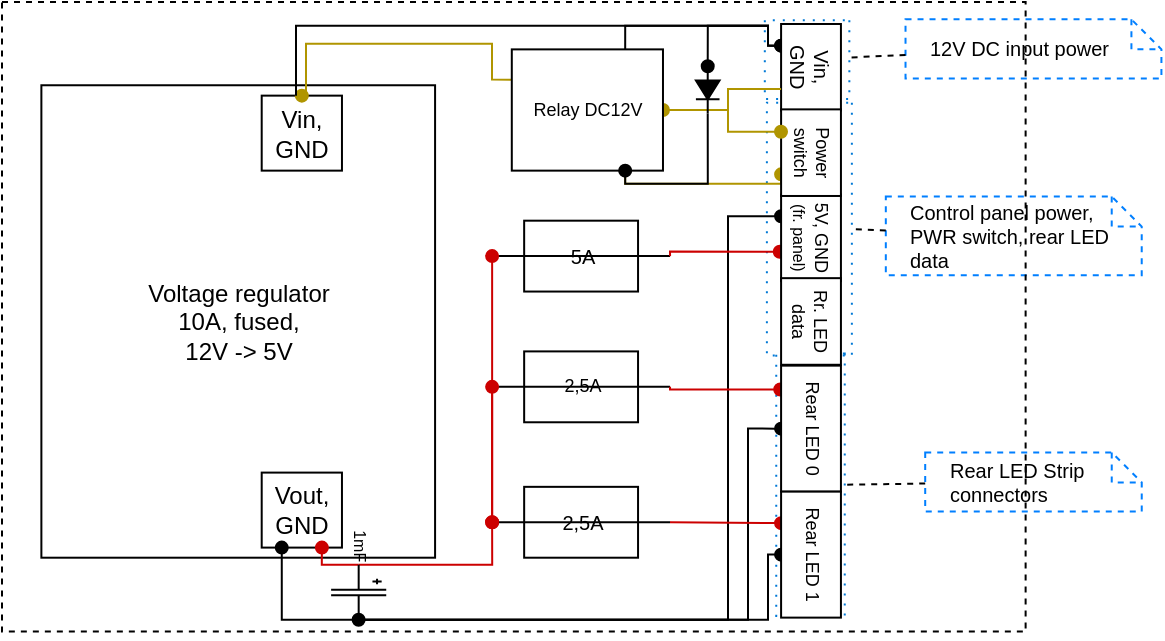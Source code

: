 <mxfile version="12.7.4" type="github">
  <diagram id="9c2hLpqmmBPukcIzsX5s" name="Page-1">
    <mxGraphModel dx="682" dy="526" grid="1" gridSize="10" guides="1" tooltips="1" connect="1" arrows="1" fold="1" page="1" pageScale="1" pageWidth="400" pageHeight="300" math="0" shadow="0">
      <root>
        <mxCell id="0" />
        <mxCell id="1" parent="0" />
        <mxCell id="w2xwYhmTxqfivKCFTQLF-1" value="Labels" style="" parent="0" />
        <mxCell id="w2xwYhmTxqfivKCFTQLF-2" value="" style="shape=rect;dashed=1;strokeColor=#0079D6;fillColor=none;fontSize=14;fontColor=#0078D7;align=center;html=1;dashPattern=1 4;rotation=90;" vertex="1" parent="w2xwYhmTxqfivKCFTQLF-1">
          <mxGeometry x="338.64" y="224.22" width="131.22" height="34.25" as="geometry" />
        </mxCell>
        <mxCell id="w2xwYhmTxqfivKCFTQLF-3" value="" style="edgeStyle=none;endArrow=none;dashed=1;html=1;strokeColor=#000000;entryX=0.5;entryY=0;entryDx=0;entryDy=0;" edge="1" parent="w2xwYhmTxqfivKCFTQLF-1" source="w2xwYhmTxqfivKCFTQLF-10" target="w2xwYhmTxqfivKCFTQLF-2">
          <mxGeometry x="1" relative="1" as="geometry">
            <mxPoint x="593.17" y="232.84" as="targetPoint" />
            <mxPoint x="668.17" y="182.84" as="sourcePoint" />
          </mxGeometry>
        </mxCell>
        <mxCell id="w2xwYhmTxqfivKCFTQLF-4" value="Control panel power, PWR switch, rear LED data" style="shape=note;size=15;align=left;spacingLeft=10;html=1;whiteSpace=wrap;shadow=0;glass=0;dashed=1;strokeColor=#007FFF;fillColor=none;fontSize=10;" vertex="1" parent="w2xwYhmTxqfivKCFTQLF-1">
          <mxGeometry x="441.91" y="97.27" width="127.95" height="39.36" as="geometry" />
        </mxCell>
        <mxCell id="w2xwYhmTxqfivKCFTQLF-5" value="" style="edgeStyle=none;endArrow=none;dashed=1;html=1;strokeColor=#000000;entryX=0.5;entryY=0;entryDx=0;entryDy=0;" edge="1" parent="w2xwYhmTxqfivKCFTQLF-1" source="w2xwYhmTxqfivKCFTQLF-4" target="w2xwYhmTxqfivKCFTQLF-6">
          <mxGeometry x="1" relative="1" as="geometry">
            <mxPoint x="494.42" y="280.075" as="targetPoint" />
            <mxPoint x="575.066" y="204.745" as="sourcePoint" />
          </mxGeometry>
        </mxCell>
        <mxCell id="w2xwYhmTxqfivKCFTQLF-6" value="" style="shape=rect;dashed=1;strokeColor=#0079D6;fillColor=none;fontSize=14;fontColor=#0078D7;align=center;html=1;dashPattern=1 4;rotation=90;" vertex="1" parent="w2xwYhmTxqfivKCFTQLF-1">
          <mxGeometry x="340.47" y="92.29" width="126.44" height="42.49" as="geometry" />
        </mxCell>
        <mxCell id="w2xwYhmTxqfivKCFTQLF-7" value="" style="shape=rect;dashed=1;strokeColor=#0079D6;fillColor=none;fontSize=14;fontColor=#0078D7;align=center;html=1;dashPattern=1 4;rotation=90;" vertex="1" parent="w2xwYhmTxqfivKCFTQLF-1">
          <mxGeometry x="382.86" y="7.63" width="39.37" height="42.27" as="geometry" />
        </mxCell>
        <mxCell id="w2xwYhmTxqfivKCFTQLF-8" value="12V DC input power" style="shape=note;size=15;align=left;spacingLeft=10;html=1;whiteSpace=wrap;shadow=0;glass=0;dashed=1;strokeColor=#007FFF;fillColor=none;fontSize=10;" vertex="1" parent="w2xwYhmTxqfivKCFTQLF-1">
          <mxGeometry x="451.76" y="8.68" width="127.95" height="29.53" as="geometry" />
        </mxCell>
        <mxCell id="w2xwYhmTxqfivKCFTQLF-9" value="" style="edgeStyle=none;endArrow=none;dashed=1;html=1;strokeColor=#000000;" edge="1" parent="w2xwYhmTxqfivKCFTQLF-1" source="w2xwYhmTxqfivKCFTQLF-8" target="w2xwYhmTxqfivKCFTQLF-7">
          <mxGeometry x="1" relative="1" as="geometry">
            <mxPoint x="519.857" y="77.583" as="targetPoint" />
            <mxPoint x="574.662" y="87.226" as="sourcePoint" />
          </mxGeometry>
        </mxCell>
        <mxCell id="w2xwYhmTxqfivKCFTQLF-10" value="&lt;div style=&quot;font-size: 10px;&quot;&gt;Rear LED Strip connectors&lt;/div&gt;" style="shape=note;size=15;align=left;spacingLeft=10;html=1;whiteSpace=wrap;shadow=0;glass=0;dashed=1;strokeColor=#007FFF;fillColor=none;fontSize=10;" vertex="1" parent="w2xwYhmTxqfivKCFTQLF-1">
          <mxGeometry x="461.6" y="225.22" width="108.27" height="29.53" as="geometry" />
        </mxCell>
        <mxCell id="w2xwYhmTxqfivKCFTQLF-11" value="Package" style="" parent="0" />
        <mxCell id="w2xwYhmTxqfivKCFTQLF-12" value="" style="rounded=0;whiteSpace=wrap;html=1;shadow=0;glass=0;fillColor=none;dashed=1;movable=1;resizable=1;rotatable=1;deletable=1;editable=1;connectable=1;fontStyle=0" vertex="1" parent="w2xwYhmTxqfivKCFTQLF-11">
          <mxGeometry width="511.81" height="314.8" as="geometry" />
        </mxCell>
        <mxCell id="w2xwYhmTxqfivKCFTQLF-13" style="" parent="0" />
        <mxCell id="w2xwYhmTxqfivKCFTQLF-14" value="" style="group" vertex="1" connectable="0" parent="w2xwYhmTxqfivKCFTQLF-13">
          <mxGeometry x="19.69" y="41.63" width="196.85" height="236.22" as="geometry" />
        </mxCell>
        <mxCell id="w2xwYhmTxqfivKCFTQLF-15" value="&lt;div&gt;Voltage regulator&lt;/div&gt;&lt;div&gt;10A, fused,&lt;br&gt;&lt;/div&gt;&lt;div&gt;12V -&amp;gt; 5V&lt;/div&gt;" style="rounded=0;whiteSpace=wrap;html=1;" vertex="1" parent="w2xwYhmTxqfivKCFTQLF-14">
          <mxGeometry width="196.85" height="236.22" as="geometry" />
        </mxCell>
        <mxCell id="w2xwYhmTxqfivKCFTQLF-16" value="&lt;div&gt;Vin, GND&lt;/div&gt;" style="rounded=0;whiteSpace=wrap;html=1;rotation=0;" vertex="1" parent="w2xwYhmTxqfivKCFTQLF-14">
          <mxGeometry x="110.16" y="5.19" width="40.13" height="37.5" as="geometry" />
        </mxCell>
        <mxCell id="w2xwYhmTxqfivKCFTQLF-17" value="&lt;div&gt;Vout, GND&lt;/div&gt;" style="rounded=0;whiteSpace=wrap;html=1;rotation=0;" vertex="1" parent="w2xwYhmTxqfivKCFTQLF-14">
          <mxGeometry x="110.16" y="193.67" width="40.13" height="37.5" as="geometry" />
        </mxCell>
        <mxCell id="w2xwYhmTxqfivKCFTQLF-18" value="" style="edgeStyle=orthogonalEdgeStyle;rounded=0;orthogonalLoop=1;jettySize=auto;html=1;endArrow=oval;endFill=1;exitX=0;exitY=0.5;exitDx=0;exitDy=0;fillColor=#f8cecc;strokeColor=#CC0000;entryX=0;entryY=0.5;entryDx=0;entryDy=0;entryPerimeter=0;exitPerimeter=0;" edge="1" parent="w2xwYhmTxqfivKCFTQLF-13" source="w2xwYhmTxqfivKCFTQLF-47" target="w2xwYhmTxqfivKCFTQLF-33">
          <mxGeometry relative="1" as="geometry">
            <mxPoint x="225" y="193.84" as="targetPoint" />
            <Array as="points">
              <mxPoint x="245" y="281.84" />
            </Array>
          </mxGeometry>
        </mxCell>
        <mxCell id="w2xwYhmTxqfivKCFTQLF-19" value="" style="edgeStyle=orthogonalEdgeStyle;rounded=0;orthogonalLoop=1;jettySize=auto;html=1;startArrow=oval;startFill=1;endArrow=none;endFill=0;exitX=0.5;exitY=1;exitDx=0;exitDy=0;entryX=1;entryY=0.5;entryDx=0;entryDy=0;entryPerimeter=0;" edge="1" parent="w2xwYhmTxqfivKCFTQLF-13" source="w2xwYhmTxqfivKCFTQLF-40" target="w2xwYhmTxqfivKCFTQLF-47">
          <mxGeometry relative="1" as="geometry">
            <mxPoint x="284" y="286.84" as="targetPoint" />
            <Array as="points">
              <mxPoint x="373" y="213.84" />
              <mxPoint x="373" y="308.84" />
              <mxPoint x="178" y="308.84" />
            </Array>
            <mxPoint x="334" y="158.84" as="sourcePoint" />
          </mxGeometry>
        </mxCell>
        <mxCell id="w2xwYhmTxqfivKCFTQLF-20" value="" style="edgeStyle=orthogonalEdgeStyle;rounded=0;orthogonalLoop=1;jettySize=auto;html=1;startArrow=oval;startFill=1;endArrow=none;endFill=0;exitX=0.5;exitY=1;exitDx=0;exitDy=0;entryX=1;entryY=0.5;entryDx=0;entryDy=0;entryPerimeter=0;" edge="1" parent="w2xwYhmTxqfivKCFTQLF-13" source="w2xwYhmTxqfivKCFTQLF-41" target="w2xwYhmTxqfivKCFTQLF-47">
          <mxGeometry relative="1" as="geometry">
            <mxPoint x="284" y="286.84" as="targetPoint" />
            <Array as="points">
              <mxPoint x="383" y="275.84" />
              <mxPoint x="383" y="308.84" />
              <mxPoint x="178" y="308.84" />
            </Array>
          </mxGeometry>
        </mxCell>
        <mxCell id="w2xwYhmTxqfivKCFTQLF-21" value="" style="edgeStyle=orthogonalEdgeStyle;rounded=0;orthogonalLoop=1;jettySize=auto;html=1;startArrow=oval;startFill=1;endArrow=oval;endFill=1;exitX=0.25;exitY=1;exitDx=0;exitDy=0;entryX=1;entryY=0.5;entryDx=0;entryDy=0;entryPerimeter=0;" edge="1" parent="w2xwYhmTxqfivKCFTQLF-13" source="w2xwYhmTxqfivKCFTQLF-42" target="w2xwYhmTxqfivKCFTQLF-47">
          <mxGeometry relative="1" as="geometry">
            <mxPoint x="284" y="286.84" as="targetPoint" />
            <Array as="points">
              <mxPoint x="363" y="106.84" />
              <mxPoint x="363" y="308.84" />
              <mxPoint x="178" y="308.84" />
            </Array>
          </mxGeometry>
        </mxCell>
        <mxCell id="w2xwYhmTxqfivKCFTQLF-22" value="" style="edgeStyle=orthogonalEdgeStyle;rounded=0;orthogonalLoop=1;jettySize=auto;html=1;endArrow=oval;endFill=1;fontSize=10;fillColor=#e3c800;strokeColor=#B09500;entryX=1;entryY=0.5;entryDx=0;entryDy=0;exitX=0.75;exitY=1;exitDx=0;exitDy=0;" edge="1" parent="w2xwYhmTxqfivKCFTQLF-13" source="w2xwYhmTxqfivKCFTQLF-39" target="w2xwYhmTxqfivKCFTQLF-26">
          <mxGeometry relative="1" as="geometry">
            <mxPoint x="596.91" y="129.79" as="sourcePoint" />
            <mxPoint x="590" y="178.84" as="targetPoint" />
            <Array as="points">
              <mxPoint x="363" y="43.84" />
              <mxPoint x="363" y="53.84" />
            </Array>
          </mxGeometry>
        </mxCell>
        <mxCell id="w2xwYhmTxqfivKCFTQLF-23" style="edgeStyle=orthogonalEdgeStyle;rounded=0;orthogonalLoop=1;jettySize=auto;html=1;entryX=0.25;entryY=1;entryDx=0;entryDy=0;endArrow=oval;endFill=1;strokeColor=#000000;fontSize=10;exitX=0.75;exitY=0;exitDx=0;exitDy=0;" edge="1" parent="w2xwYhmTxqfivKCFTQLF-13" source="w2xwYhmTxqfivKCFTQLF-26" target="w2xwYhmTxqfivKCFTQLF-39">
          <mxGeometry relative="1" as="geometry">
            <mxPoint x="570" y="182.06" as="sourcePoint" />
            <Array as="points">
              <mxPoint x="312" y="11.84" />
              <mxPoint x="383" y="11.84" />
              <mxPoint x="383" y="21.84" />
            </Array>
          </mxGeometry>
        </mxCell>
        <mxCell id="w2xwYhmTxqfivKCFTQLF-24" style="edgeStyle=orthogonalEdgeStyle;rounded=0;orthogonalLoop=1;jettySize=auto;html=1;exitX=0;exitY=0.25;exitDx=0;exitDy=0;entryX=0.5;entryY=0;entryDx=0;entryDy=0;endArrow=oval;endFill=1;fontSize=10;fillColor=#e3c800;strokeColor=#B09500;" edge="1" parent="w2xwYhmTxqfivKCFTQLF-13" source="w2xwYhmTxqfivKCFTQLF-26" target="w2xwYhmTxqfivKCFTQLF-16">
          <mxGeometry relative="1" as="geometry">
            <Array as="points">
              <mxPoint x="245" y="38.84" />
              <mxPoint x="245" y="20.84" />
              <mxPoint x="152" y="20.84" />
              <mxPoint x="152" y="46.84" />
            </Array>
          </mxGeometry>
        </mxCell>
        <mxCell id="w2xwYhmTxqfivKCFTQLF-25" style="edgeStyle=orthogonalEdgeStyle;rounded=0;orthogonalLoop=1;jettySize=auto;html=1;entryX=0.25;entryY=1;entryDx=0;entryDy=0;endArrow=oval;endFill=1;strokeColor=#000000;fontSize=10;" edge="1" parent="w2xwYhmTxqfivKCFTQLF-13" source="w2xwYhmTxqfivKCFTQLF-16" target="w2xwYhmTxqfivKCFTQLF-39">
          <mxGeometry relative="1" as="geometry">
            <mxPoint x="304" y="34.37" as="sourcePoint" />
            <Array as="points">
              <mxPoint x="147" y="11.84" />
              <mxPoint x="383" y="11.84" />
              <mxPoint x="383" y="21.84" />
            </Array>
          </mxGeometry>
        </mxCell>
        <mxCell id="w2xwYhmTxqfivKCFTQLF-26" value="Relay DC12V" style="rounded=0;whiteSpace=wrap;html=1;rotation=0;fontSize=9;" vertex="1" parent="w2xwYhmTxqfivKCFTQLF-13">
          <mxGeometry x="254.9" y="23.69" width="75.59" height="60.63" as="geometry" />
        </mxCell>
        <mxCell id="w2xwYhmTxqfivKCFTQLF-27" value="" style="edgeStyle=orthogonalEdgeStyle;rounded=0;orthogonalLoop=1;jettySize=auto;html=1;endArrow=oval;endFill=1;fontSize=10;fillColor=#e3c800;strokeColor=#B09500;entryX=0.75;entryY=1;entryDx=0;entryDy=0;exitX=0.75;exitY=1;exitDx=0;exitDy=0;" edge="1" parent="w2xwYhmTxqfivKCFTQLF-13" source="w2xwYhmTxqfivKCFTQLF-26" target="w2xwYhmTxqfivKCFTQLF-43">
          <mxGeometry relative="1" as="geometry">
            <mxPoint x="314" y="99.84" as="sourcePoint" />
            <mxPoint x="598.407" y="434.905" as="targetPoint" />
            <Array as="points">
              <mxPoint x="312" y="90.84" />
              <mxPoint x="389" y="90.84" />
            </Array>
          </mxGeometry>
        </mxCell>
        <mxCell id="w2xwYhmTxqfivKCFTQLF-28" style="edgeStyle=orthogonalEdgeStyle;rounded=0;orthogonalLoop=1;jettySize=auto;html=1;exitX=0;exitY=0.5;exitDx=0;exitDy=0;exitPerimeter=0;startArrow=oval;startFill=1;endArrow=none;endFill=0;strokeColor=#000000;fontSize=9;entryX=0.25;entryY=1;entryDx=0;entryDy=0;" edge="1" parent="w2xwYhmTxqfivKCFTQLF-13" source="w2xwYhmTxqfivKCFTQLF-29" target="w2xwYhmTxqfivKCFTQLF-39">
          <mxGeometry relative="1" as="geometry">
            <Array as="points">
              <mxPoint x="353" y="11.84" />
              <mxPoint x="383" y="11.84" />
              <mxPoint x="383" y="21.84" />
            </Array>
          </mxGeometry>
        </mxCell>
        <mxCell id="w2xwYhmTxqfivKCFTQLF-29" value="" style="pointerEvents=1;fillColor=#000000;verticalLabelPosition=bottom;shadow=0;dashed=0;align=center;html=1;verticalAlign=top;shape=mxgraph.electrical.diodes.diode;fontSize=8;flipH=1;rotation=-90;" vertex="1" parent="w2xwYhmTxqfivKCFTQLF-13">
          <mxGeometry x="341.05" y="38.03" width="23.622" height="11.811" as="geometry" />
        </mxCell>
        <mxCell id="w2xwYhmTxqfivKCFTQLF-30" value="" style="edgeStyle=orthogonalEdgeStyle;rounded=0;orthogonalLoop=1;jettySize=auto;html=1;endArrow=oval;endFill=1;fontSize=10;fillColor=#e3c800;strokeColor=#000000;entryX=0.75;entryY=1;entryDx=0;entryDy=0;exitX=1;exitY=0.5;exitDx=0;exitDy=0;exitPerimeter=0;" edge="1" parent="w2xwYhmTxqfivKCFTQLF-13" source="w2xwYhmTxqfivKCFTQLF-29" target="w2xwYhmTxqfivKCFTQLF-26">
          <mxGeometry relative="1" as="geometry">
            <mxPoint x="599" y="191.84" as="sourcePoint" />
            <mxPoint x="530.493" y="204.598" as="targetPoint" />
            <Array as="points">
              <mxPoint x="353" y="90.84" />
              <mxPoint x="312" y="90.84" />
            </Array>
          </mxGeometry>
        </mxCell>
        <mxCell id="w2xwYhmTxqfivKCFTQLF-31" value="&lt;div style=&quot;font-size: 10px;&quot;&gt;5A&lt;/div&gt;" style="pointerEvents=1;verticalLabelPosition=middle;shadow=0;dashed=0;align=center;fillColor=#ffffff;html=1;verticalAlign=middle;strokeWidth=1;shape=mxgraph.electrical.miscellaneous.fuse_2;rotation=0;labelPosition=center;fontSize=10;" vertex="1" parent="w2xwYhmTxqfivKCFTQLF-13">
          <mxGeometry x="245.065" y="109.34" width="88.976" height="35.433" as="geometry" />
        </mxCell>
        <mxCell id="w2xwYhmTxqfivKCFTQLF-32" value="2,5A" style="pointerEvents=1;verticalLabelPosition=middle;shadow=0;dashed=0;align=center;fillColor=#ffffff;html=1;verticalAlign=middle;strokeWidth=1;shape=mxgraph.electrical.miscellaneous.fuse_2;rotation=0;fontSize=9;labelPosition=center;" vertex="1" parent="w2xwYhmTxqfivKCFTQLF-13">
          <mxGeometry x="245.065" y="174.7" width="88.976" height="35.433" as="geometry" />
        </mxCell>
        <mxCell id="w2xwYhmTxqfivKCFTQLF-33" value="2,5A" style="pointerEvents=1;verticalLabelPosition=middle;shadow=0;dashed=0;align=center;fillColor=#ffffff;html=1;verticalAlign=middle;strokeWidth=1;shape=mxgraph.electrical.miscellaneous.fuse_2;rotation=0;fontSize=10;labelPosition=center;" vertex="1" parent="w2xwYhmTxqfivKCFTQLF-13">
          <mxGeometry x="245.065" y="242.42" width="88.976" height="35.433" as="geometry" />
        </mxCell>
        <mxCell id="w2xwYhmTxqfivKCFTQLF-34" value="" style="endArrow=oval;html=1;exitX=0;exitY=0.5;exitDx=0;exitDy=0;exitPerimeter=0;entryX=0;entryY=0.5;entryDx=0;entryDy=0;entryPerimeter=0;startArrow=oval;startFill=1;endFill=1;strokeColor=#CC0000;" edge="1" parent="w2xwYhmTxqfivKCFTQLF-13" source="w2xwYhmTxqfivKCFTQLF-31" target="w2xwYhmTxqfivKCFTQLF-33">
          <mxGeometry width="50" height="50" relative="1" as="geometry">
            <mxPoint x="313.745" y="267.96" as="sourcePoint" />
            <mxPoint x="323.745" y="258.96" as="targetPoint" />
            <Array as="points" />
          </mxGeometry>
        </mxCell>
        <mxCell id="w2xwYhmTxqfivKCFTQLF-35" value="" style="edgeStyle=orthogonalEdgeStyle;rounded=0;orthogonalLoop=1;jettySize=auto;html=1;startArrow=oval;startFill=1;endArrow=none;endFill=0;exitX=0.189;exitY=1.014;exitDx=0;exitDy=0;entryX=1;entryY=0.5;entryDx=0;entryDy=0;entryPerimeter=0;strokeColor=#CC0000;exitPerimeter=0;" edge="1" parent="w2xwYhmTxqfivKCFTQLF-13" source="w2xwYhmTxqfivKCFTQLF-40" target="w2xwYhmTxqfivKCFTQLF-32">
          <mxGeometry relative="1" as="geometry">
            <mxPoint x="306.745" y="119.64" as="targetPoint" />
            <mxPoint x="415.745" y="120.64" as="sourcePoint" />
            <Array as="points">
              <mxPoint x="334" y="193.84" />
            </Array>
          </mxGeometry>
        </mxCell>
        <mxCell id="w2xwYhmTxqfivKCFTQLF-36" value="" style="endArrow=oval;html=1;exitX=0;exitY=0.5;exitDx=0;exitDy=0;exitPerimeter=0;entryX=0;entryY=0.5;entryDx=0;entryDy=0;entryPerimeter=0;endFill=1;strokeColor=#CC0000;" edge="1" parent="w2xwYhmTxqfivKCFTQLF-13" source="w2xwYhmTxqfivKCFTQLF-33" target="w2xwYhmTxqfivKCFTQLF-32">
          <mxGeometry width="50" height="50" relative="1" as="geometry">
            <mxPoint x="325.745" y="194.96" as="sourcePoint" />
            <mxPoint x="275.745" y="144.96" as="targetPoint" />
          </mxGeometry>
        </mxCell>
        <mxCell id="w2xwYhmTxqfivKCFTQLF-37" value="" style="edgeStyle=orthogonalEdgeStyle;rounded=0;orthogonalLoop=1;jettySize=auto;html=1;startArrow=oval;startFill=1;endArrow=none;endFill=0;entryX=1;entryY=0.5;entryDx=0;entryDy=0;entryPerimeter=0;strokeColor=#CC0000;exitX=0.25;exitY=1;exitDx=0;exitDy=0;" edge="1" parent="w2xwYhmTxqfivKCFTQLF-13" source="w2xwYhmTxqfivKCFTQLF-41" target="w2xwYhmTxqfivKCFTQLF-33">
          <mxGeometry relative="1" as="geometry">
            <mxPoint x="387.721" y="229.257" as="targetPoint" />
            <Array as="points">
              <mxPoint x="334" y="260.84" />
            </Array>
            <mxPoint x="394.745" y="183.64" as="sourcePoint" />
          </mxGeometry>
        </mxCell>
        <mxCell id="w2xwYhmTxqfivKCFTQLF-38" style="edgeStyle=orthogonalEdgeStyle;rounded=0;orthogonalLoop=1;jettySize=auto;html=1;entryX=0.66;entryY=1.022;entryDx=0;entryDy=0;endArrow=oval;endFill=1;strokeColor=#CC0000;exitX=1;exitY=0.5;exitDx=0;exitDy=0;exitPerimeter=0;entryPerimeter=0;" edge="1" parent="w2xwYhmTxqfivKCFTQLF-13" source="w2xwYhmTxqfivKCFTQLF-31" target="w2xwYhmTxqfivKCFTQLF-42">
          <mxGeometry relative="1" as="geometry">
            <Array as="points">
              <mxPoint x="334" y="124.84" />
            </Array>
            <mxPoint x="363" y="119.84" as="sourcePoint" />
          </mxGeometry>
        </mxCell>
        <mxCell id="w2xwYhmTxqfivKCFTQLF-39" value="&lt;div style=&quot;font-size: 10px;&quot;&gt;Vin, GND&lt;/div&gt;" style="rounded=0;whiteSpace=wrap;html=1;rotation=90;fontSize=10;" vertex="1" parent="w2xwYhmTxqfivKCFTQLF-13">
          <mxGeometry x="382.85" y="17.69" width="43.307" height="29.921" as="geometry" />
        </mxCell>
        <mxCell id="w2xwYhmTxqfivKCFTQLF-40" value="Rear LED 0" style="rounded=0;whiteSpace=wrap;html=1;rotation=90;fontSize=9;" vertex="1" parent="w2xwYhmTxqfivKCFTQLF-13">
          <mxGeometry x="373.007" y="198.36" width="62.992" height="29.921" as="geometry" />
        </mxCell>
        <mxCell id="w2xwYhmTxqfivKCFTQLF-41" value="Rear LED 1" style="rounded=0;whiteSpace=wrap;html=1;rotation=90;fontSize=9;" vertex="1" parent="w2xwYhmTxqfivKCFTQLF-13">
          <mxGeometry x="373.007" y="261.36" width="62.992" height="29.921" as="geometry" />
        </mxCell>
        <mxCell id="w2xwYhmTxqfivKCFTQLF-42" value="&lt;font style=&quot;font-size: 9px&quot;&gt;5V, GND&lt;/font&gt; &lt;font style=&quot;font-size: 8px&quot;&gt;(fr. panel)&lt;/font&gt;" style="rounded=0;whiteSpace=wrap;html=1;rotation=90;fontSize=9;" vertex="1" parent="w2xwYhmTxqfivKCFTQLF-13">
          <mxGeometry x="382.85" y="102.96" width="43.307" height="29.921" as="geometry" />
        </mxCell>
        <mxCell id="w2xwYhmTxqfivKCFTQLF-43" value="Power switch" style="rounded=0;whiteSpace=wrap;html=1;rotation=90;fontSize=9;" vertex="1" parent="w2xwYhmTxqfivKCFTQLF-13">
          <mxGeometry x="382.85" y="60.377" width="43.307" height="29.921" as="geometry" />
        </mxCell>
        <mxCell id="w2xwYhmTxqfivKCFTQLF-44" value="" style="edgeStyle=orthogonalEdgeStyle;rounded=0;orthogonalLoop=1;jettySize=auto;html=1;endArrow=oval;endFill=1;fontSize=10;fillColor=#e3c800;strokeColor=#B09500;exitX=0.75;exitY=1;exitDx=0;exitDy=0;entryX=0.25;entryY=1;entryDx=0;entryDy=0;" edge="1" parent="w2xwYhmTxqfivKCFTQLF-13" source="w2xwYhmTxqfivKCFTQLF-39" target="w2xwYhmTxqfivKCFTQLF-43">
          <mxGeometry relative="1" as="geometry">
            <mxPoint x="395.438" y="270.427" as="sourcePoint" />
            <mxPoint x="507.663" y="45.764" as="targetPoint" />
            <Array as="points">
              <mxPoint x="363" y="43.84" />
              <mxPoint x="363" y="64.84" />
              <mxPoint x="389" y="64.84" />
            </Array>
          </mxGeometry>
        </mxCell>
        <mxCell id="w2xwYhmTxqfivKCFTQLF-45" value="Rr. LED data" style="rounded=0;whiteSpace=wrap;html=1;rotation=90;fontSize=9;" vertex="1" parent="w2xwYhmTxqfivKCFTQLF-13">
          <mxGeometry x="382.85" y="144.777" width="43.307" height="29.921" as="geometry" />
        </mxCell>
        <mxCell id="w2xwYhmTxqfivKCFTQLF-46" value="" style="edgeStyle=orthogonalEdgeStyle;rounded=0;orthogonalLoop=1;jettySize=auto;html=1;endArrow=oval;endFill=1;exitX=0;exitY=0.5;exitDx=0;exitDy=0;fillColor=#f8cecc;strokeColor=#CC0000;exitPerimeter=0;entryX=0.75;entryY=1;entryDx=0;entryDy=0;" edge="1" parent="w2xwYhmTxqfivKCFTQLF-13" source="w2xwYhmTxqfivKCFTQLF-47" target="w2xwYhmTxqfivKCFTQLF-17">
          <mxGeometry relative="1" as="geometry">
            <mxPoint x="149.915" y="272.8" as="targetPoint" />
            <Array as="points" />
            <mxPoint x="245.065" y="260.137" as="sourcePoint" />
          </mxGeometry>
        </mxCell>
        <mxCell id="w2xwYhmTxqfivKCFTQLF-47" value="1mF" style="pointerEvents=1;verticalLabelPosition=middle;shadow=0;dashed=0;align=right;html=1;verticalAlign=middle;shape=mxgraph.electrical.capacitors.capacitor_5;fillColor=#67AB9F;fontSize=8;labelPosition=left;rotation=90;" vertex="1" parent="w2xwYhmTxqfivKCFTQLF-13">
          <mxGeometry x="164.56" y="281.43" width="27.559" height="27.559" as="geometry" />
        </mxCell>
        <mxCell id="w2xwYhmTxqfivKCFTQLF-48" value="" style="edgeStyle=orthogonalEdgeStyle;rounded=0;orthogonalLoop=1;jettySize=auto;html=1;startArrow=oval;startFill=1;endArrow=none;endFill=0;exitX=0.25;exitY=1;exitDx=0;exitDy=0;entryX=1;entryY=0.5;entryDx=0;entryDy=0;entryPerimeter=0;" edge="1" parent="w2xwYhmTxqfivKCFTQLF-13" source="w2xwYhmTxqfivKCFTQLF-17" target="w2xwYhmTxqfivKCFTQLF-47">
          <mxGeometry relative="1" as="geometry">
            <mxPoint x="284" y="286.84" as="targetPoint" />
            <mxPoint x="139.883" y="272.8" as="sourcePoint" />
            <Array as="points">
              <mxPoint x="140" y="308.84" />
              <mxPoint x="178" y="308.84" />
            </Array>
          </mxGeometry>
        </mxCell>
      </root>
    </mxGraphModel>
  </diagram>
</mxfile>
